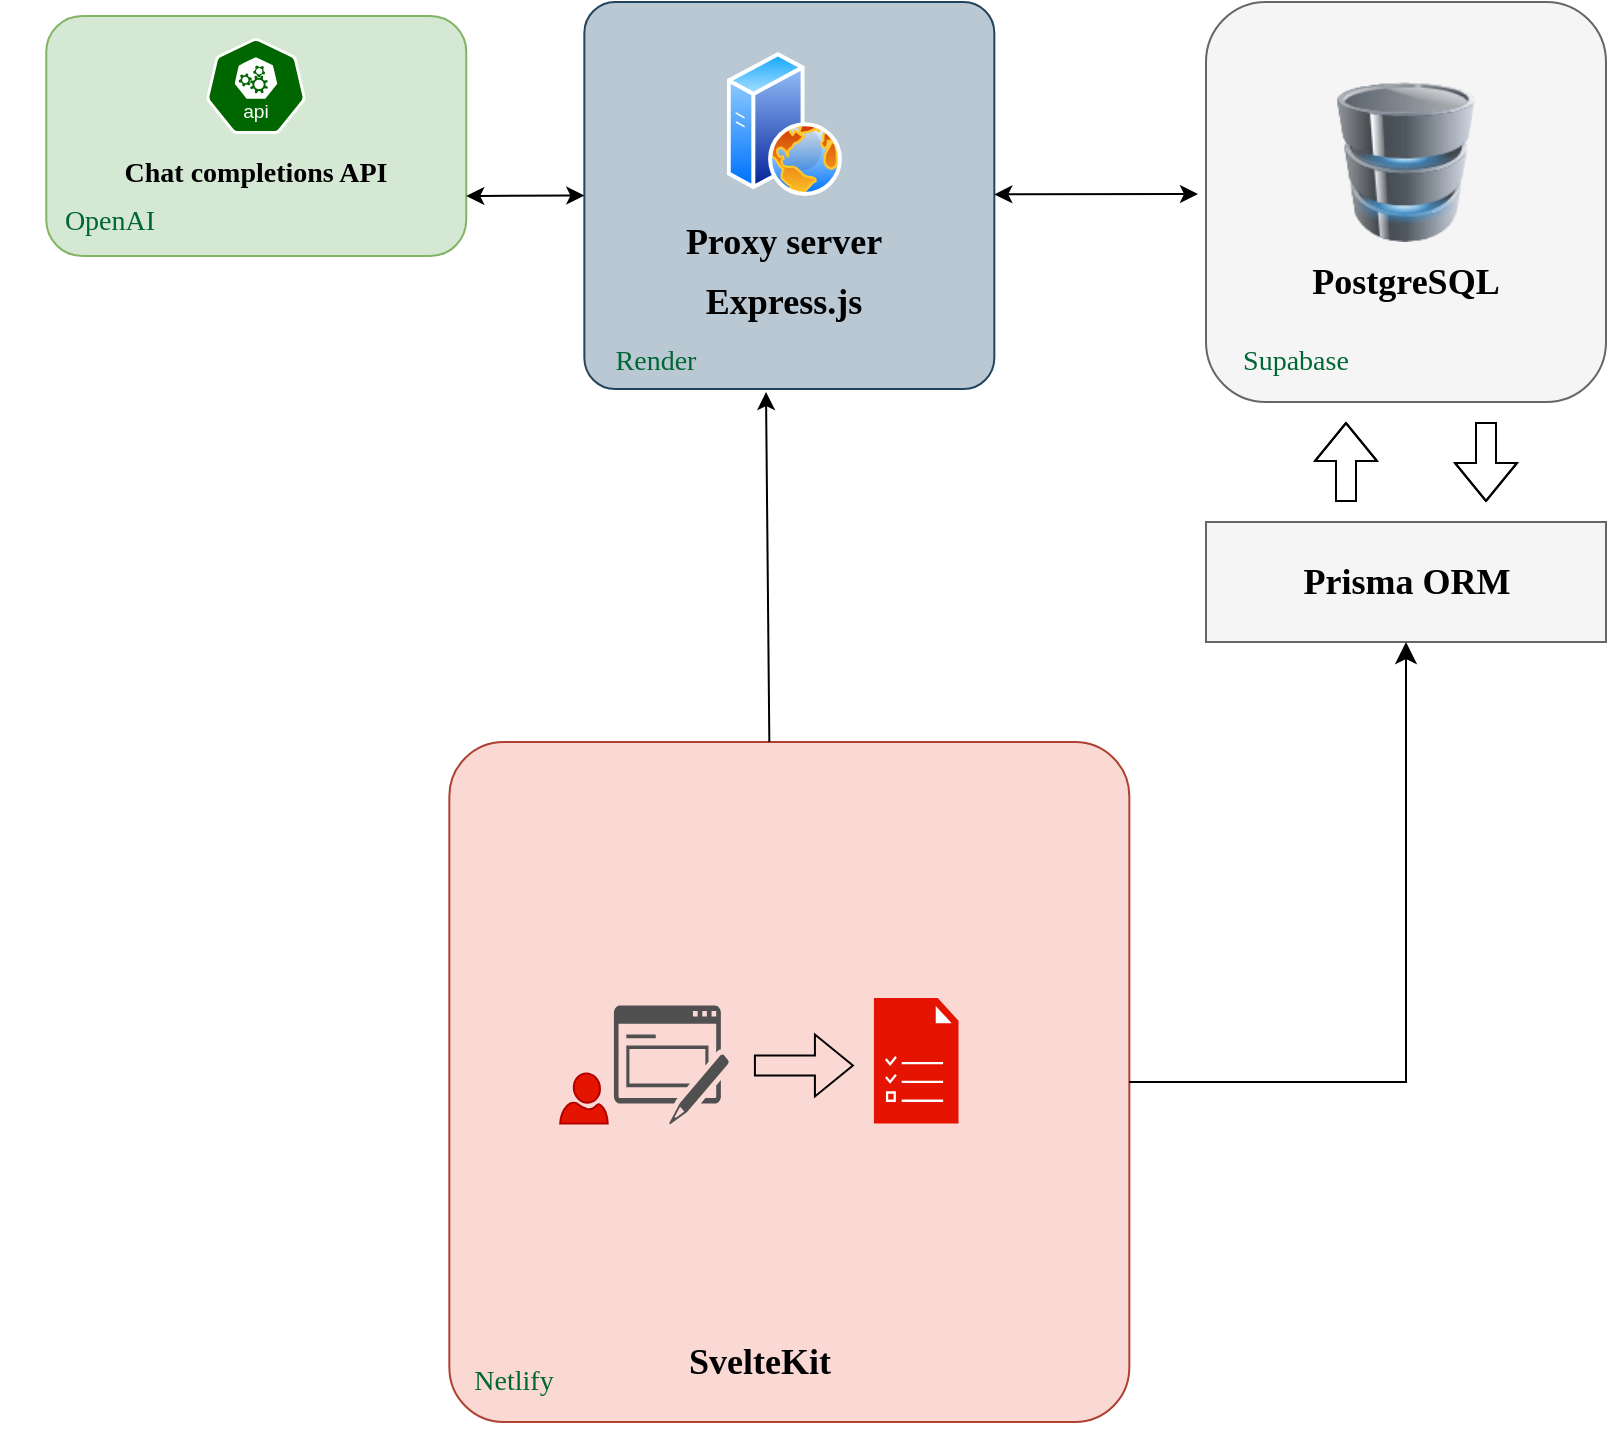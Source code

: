 <mxfile version="24.4.10" type="github">
  <diagram name="Page-1" id="zk2GNx5HkSGxQTkh9nYt">
    <mxGraphModel dx="1593" dy="820" grid="1" gridSize="10" guides="1" tooltips="1" connect="1" arrows="1" fold="1" page="1" pageScale="1" pageWidth="850" pageHeight="1100" math="0" shadow="0">
      <root>
        <mxCell id="0" />
        <mxCell id="1" parent="0" />
        <mxCell id="hkkwUsSCGh0jf6OyiiRT-3" value="" style="rounded=1;whiteSpace=wrap;html=1;fillStyle=solid;fillColor=#f5f5f5;fontColor=#333333;strokeColor=#666666;" parent="1" vertex="1">
          <mxGeometry x="610" y="20" width="200" height="200" as="geometry" />
        </mxCell>
        <mxCell id="hkkwUsSCGh0jf6OyiiRT-1" value="" style="image;html=1;image=img/lib/clip_art/computers/Database_128x128.png" parent="1" vertex="1">
          <mxGeometry x="670" y="60" width="80" height="80" as="geometry" />
        </mxCell>
        <mxCell id="hkkwUsSCGh0jf6OyiiRT-2" value="&lt;b&gt;PostgreSQL&lt;/b&gt;" style="text;strokeColor=none;align=center;fillColor=none;html=1;verticalAlign=middle;whiteSpace=wrap;rounded=0;fontFamily=Tahoma;fontSize=18;" parent="1" vertex="1">
          <mxGeometry x="655" y="130" width="110" height="60" as="geometry" />
        </mxCell>
        <mxCell id="hkkwUsSCGh0jf6OyiiRT-5" value="Supabase" style="text;strokeColor=none;align=center;fillColor=none;html=1;verticalAlign=middle;whiteSpace=wrap;rounded=0;fontFamily=Tahoma;fontSize=14;fontColor=#006633;" parent="1" vertex="1">
          <mxGeometry x="600" y="170" width="110" height="60" as="geometry" />
        </mxCell>
        <mxCell id="lj0Zras-VuIFO447LdOi-1" value="" style="rounded=0;whiteSpace=wrap;html=1;fillColor=#f5f5f5;fontColor=#333333;strokeColor=#666666;" parent="1" vertex="1">
          <mxGeometry x="610" y="280" width="200" height="60" as="geometry" />
        </mxCell>
        <mxCell id="lj0Zras-VuIFO447LdOi-2" value="&lt;b&gt;Prisma ORM&lt;/b&gt;" style="text;strokeColor=none;align=center;fillColor=none;html=1;verticalAlign=middle;whiteSpace=wrap;rounded=0;fontFamily=Tahoma;fontSize=18;" parent="1" vertex="1">
          <mxGeometry x="652.5" y="280" width="115" height="60" as="geometry" />
        </mxCell>
        <mxCell id="lj0Zras-VuIFO447LdOi-3" value="" style="shape=flexArrow;endArrow=classic;html=1;rounded=0;" parent="1" edge="1">
          <mxGeometry width="50" height="50" relative="1" as="geometry">
            <mxPoint x="680" y="270" as="sourcePoint" />
            <mxPoint x="680" y="230" as="targetPoint" />
            <Array as="points">
              <mxPoint x="680" y="250" />
            </Array>
          </mxGeometry>
        </mxCell>
        <mxCell id="lj0Zras-VuIFO447LdOi-4" value="" style="shape=flexArrow;endArrow=classic;html=1;rounded=0;" parent="1" edge="1">
          <mxGeometry width="50" height="50" relative="1" as="geometry">
            <mxPoint x="750" y="230" as="sourcePoint" />
            <mxPoint x="750" y="270" as="targetPoint" />
            <Array as="points">
              <mxPoint x="750" y="250" />
            </Array>
          </mxGeometry>
        </mxCell>
        <mxCell id="lj0Zras-VuIFO447LdOi-5" value="" style="rounded=1;whiteSpace=wrap;html=1;arcSize=8;fillColor=#fad9d5;strokeColor=#ae4132;" parent="1" vertex="1">
          <mxGeometry x="231.67" y="390" width="340" height="340" as="geometry" />
        </mxCell>
        <mxCell id="lj0Zras-VuIFO447LdOi-6" value="Netlify" style="text;strokeColor=none;align=center;fillColor=none;html=1;verticalAlign=middle;whiteSpace=wrap;rounded=0;fontFamily=Tahoma;fontSize=14;fontColor=#006633;" parent="1" vertex="1">
          <mxGeometry x="208.54" y="680" width="110" height="60" as="geometry" />
        </mxCell>
        <mxCell id="lj0Zras-VuIFO447LdOi-7" value="" style="rounded=1;whiteSpace=wrap;html=1;fillColor=#d5e8d4;strokeColor=#82b366;" parent="1" vertex="1">
          <mxGeometry x="30.13" y="27" width="210" height="120" as="geometry" />
        </mxCell>
        <mxCell id="lj0Zras-VuIFO447LdOi-8" value="OpenAI" style="text;strokeColor=none;align=center;fillColor=none;html=1;verticalAlign=middle;whiteSpace=wrap;rounded=0;fontFamily=Tahoma;fontSize=14;fontColor=#006633;" parent="1" vertex="1">
          <mxGeometry x="7" y="100" width="110" height="60" as="geometry" />
        </mxCell>
        <mxCell id="lj0Zras-VuIFO447LdOi-9" value="&lt;b&gt;&lt;font style=&quot;font-size: 14px;&quot;&gt;Chat completions API&lt;/font&gt;&lt;/b&gt;" style="text;strokeColor=none;align=center;fillColor=none;html=1;verticalAlign=middle;whiteSpace=wrap;rounded=0;fontFamily=Tahoma;fontSize=18;" parent="1" vertex="1">
          <mxGeometry x="55.07" y="74" width="160.13" height="60" as="geometry" />
        </mxCell>
        <mxCell id="lj0Zras-VuIFO447LdOi-33" value="" style="sketch=0;pointerEvents=1;shadow=0;dashed=0;html=1;strokeColor=none;fillColor=#505050;labelPosition=center;verticalLabelPosition=bottom;verticalAlign=top;outlineConnect=0;align=center;shape=mxgraph.office.concepts.form;" parent="1" vertex="1">
          <mxGeometry x="313.96" y="521.75" width="57.5" height="59.5" as="geometry" />
        </mxCell>
        <mxCell id="lj0Zras-VuIFO447LdOi-34" value="" style="verticalLabelPosition=bottom;html=1;verticalAlign=top;align=center;strokeColor=#B20000;fillColor=#e51400;shape=mxgraph.azure.user;fontColor=#ffffff;" parent="1" vertex="1">
          <mxGeometry x="287.09" y="555.75" width="23.75" height="25" as="geometry" />
        </mxCell>
        <mxCell id="lj0Zras-VuIFO447LdOi-35" value="&lt;b&gt;SvelteKit&lt;/b&gt;" style="text;strokeColor=none;align=center;fillColor=none;html=1;verticalAlign=middle;whiteSpace=wrap;rounded=0;fontFamily=Tahoma;fontSize=18;" parent="1" vertex="1">
          <mxGeometry x="331.67" y="670" width="110" height="60" as="geometry" />
        </mxCell>
        <mxCell id="lj0Zras-VuIFO447LdOi-36" value="" style="sketch=0;pointerEvents=1;shadow=0;dashed=0;html=1;strokeColor=#B20000;fillColor=#e51400;labelPosition=center;verticalLabelPosition=bottom;verticalAlign=top;align=center;outlineConnect=0;shape=mxgraph.veeam2.task_list;fontColor=#ffffff;" parent="1" vertex="1">
          <mxGeometry x="443.96" y="518" width="42.3" height="62.75" as="geometry" />
        </mxCell>
        <mxCell id="Wn5Rg9up1ZNbwGiqL5Bs-2" value="" style="shape=flexArrow;endArrow=classic;html=1;rounded=0;" edge="1" parent="1">
          <mxGeometry width="50" height="50" relative="1" as="geometry">
            <mxPoint x="383.96" y="551.75" as="sourcePoint" />
            <mxPoint x="433.96" y="551.75" as="targetPoint" />
          </mxGeometry>
        </mxCell>
        <mxCell id="Wn5Rg9up1ZNbwGiqL5Bs-3" value="" style="rounded=1;whiteSpace=wrap;html=1;arcSize=8;fillColor=#bac8d3;strokeColor=#23445d;" vertex="1" parent="1">
          <mxGeometry x="299.17" y="20" width="205" height="193.5" as="geometry" />
        </mxCell>
        <mxCell id="Wn5Rg9up1ZNbwGiqL5Bs-4" value="Render" style="text;strokeColor=none;align=center;fillColor=none;html=1;verticalAlign=middle;whiteSpace=wrap;rounded=0;fontFamily=Tahoma;fontSize=14;fontColor=#006633;" vertex="1" parent="1">
          <mxGeometry x="280" y="170" width="110" height="60" as="geometry" />
        </mxCell>
        <mxCell id="Wn5Rg9up1ZNbwGiqL5Bs-5" value="&lt;b&gt;Proxy server&lt;/b&gt;" style="text;strokeColor=none;align=center;fillColor=none;html=1;verticalAlign=middle;whiteSpace=wrap;rounded=0;fontFamily=Tahoma;fontSize=18;" vertex="1" parent="1">
          <mxGeometry x="339.17" y="110" width="120" height="60" as="geometry" />
        </mxCell>
        <mxCell id="Wn5Rg9up1ZNbwGiqL5Bs-6" value="&lt;b&gt;Express.js&lt;/b&gt;" style="text;strokeColor=none;align=center;fillColor=none;html=1;verticalAlign=middle;whiteSpace=wrap;rounded=0;fontFamily=Tahoma;fontSize=18;" vertex="1" parent="1">
          <mxGeometry x="339.17" y="140" width="120" height="60" as="geometry" />
        </mxCell>
        <mxCell id="Wn5Rg9up1ZNbwGiqL5Bs-19" value="" style="endArrow=classic;startArrow=classic;html=1;rounded=0;exitX=0;exitY=0.5;exitDx=0;exitDy=0;entryX=1;entryY=0.75;entryDx=0;entryDy=0;" edge="1" parent="1" source="Wn5Rg9up1ZNbwGiqL5Bs-3" target="lj0Zras-VuIFO447LdOi-7">
          <mxGeometry width="50" height="50" relative="1" as="geometry">
            <mxPoint x="139.66" y="170" as="sourcePoint" />
            <mxPoint x="140" y="140" as="targetPoint" />
          </mxGeometry>
        </mxCell>
        <mxCell id="Wn5Rg9up1ZNbwGiqL5Bs-20" value="" style="edgeStyle=segmentEdgeStyle;endArrow=classic;html=1;curved=0;rounded=0;endSize=8;startSize=8;entryX=0.5;entryY=1;entryDx=0;entryDy=0;" edge="1" parent="1" source="lj0Zras-VuIFO447LdOi-5" target="lj0Zras-VuIFO447LdOi-2">
          <mxGeometry width="50" height="50" relative="1" as="geometry">
            <mxPoint x="571.67" y="480" as="sourcePoint" />
            <mxPoint x="621.67" y="430" as="targetPoint" />
          </mxGeometry>
        </mxCell>
        <mxCell id="Wn5Rg9up1ZNbwGiqL5Bs-21" value="" style="endArrow=classic;html=1;rounded=0;entryX=1;entryY=0.75;entryDx=0;entryDy=0;" edge="1" parent="1" target="Wn5Rg9up1ZNbwGiqL5Bs-4">
          <mxGeometry width="50" height="50" relative="1" as="geometry">
            <mxPoint x="391.67" y="390" as="sourcePoint" />
            <mxPoint x="441.67" y="340" as="targetPoint" />
          </mxGeometry>
        </mxCell>
        <mxCell id="Wn5Rg9up1ZNbwGiqL5Bs-22" value="" style="endArrow=classic;startArrow=classic;html=1;rounded=0;entryX=1;entryY=0.75;entryDx=0;entryDy=0;" edge="1" parent="1">
          <mxGeometry width="50" height="50" relative="1" as="geometry">
            <mxPoint x="606" y="116" as="sourcePoint" />
            <mxPoint x="504.17" y="116.19" as="targetPoint" />
          </mxGeometry>
        </mxCell>
        <mxCell id="Wn5Rg9up1ZNbwGiqL5Bs-23" value="" style="image;aspect=fixed;perimeter=ellipsePerimeter;html=1;align=center;shadow=0;dashed=0;spacingTop=3;image=img/lib/active_directory/web_server.svg;" vertex="1" parent="1">
          <mxGeometry x="370.37" y="45" width="57.6" height="72" as="geometry" />
        </mxCell>
        <mxCell id="Wn5Rg9up1ZNbwGiqL5Bs-24" value="" style="aspect=fixed;sketch=0;html=1;dashed=0;whitespace=wrap;verticalLabelPosition=bottom;verticalAlign=top;fillColor=#006600;strokeColor=#ffffff;points=[[0.005,0.63,0],[0.1,0.2,0],[0.9,0.2,0],[0.5,0,0],[0.995,0.63,0],[0.72,0.99,0],[0.5,1,0],[0.28,0.99,0]];shape=mxgraph.kubernetes.icon2;kubernetesLabel=1;prIcon=api" vertex="1" parent="1">
          <mxGeometry x="110" y="38" width="50" height="48" as="geometry" />
        </mxCell>
      </root>
    </mxGraphModel>
  </diagram>
</mxfile>

